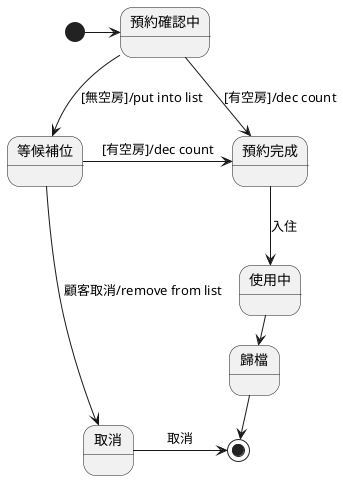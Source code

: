 
@startuml DiagramName
[*] -> 預約確認中
預約確認中 --> 預約完成 : [有空房]/dec count

預約確認中 --> 等候補位 : [無空房]/put into list

等候補位 -> 預約完成 : [有空房]/dec count

等候補位 ---> 取消 : 顧客取消/remove from list

預約完成 --> 使用中 : 入住

使用中 -> 歸檔 : 離開付款/inc count

取消 -> [*] : 取消
歸檔 -> [*] : 退房
@enduml